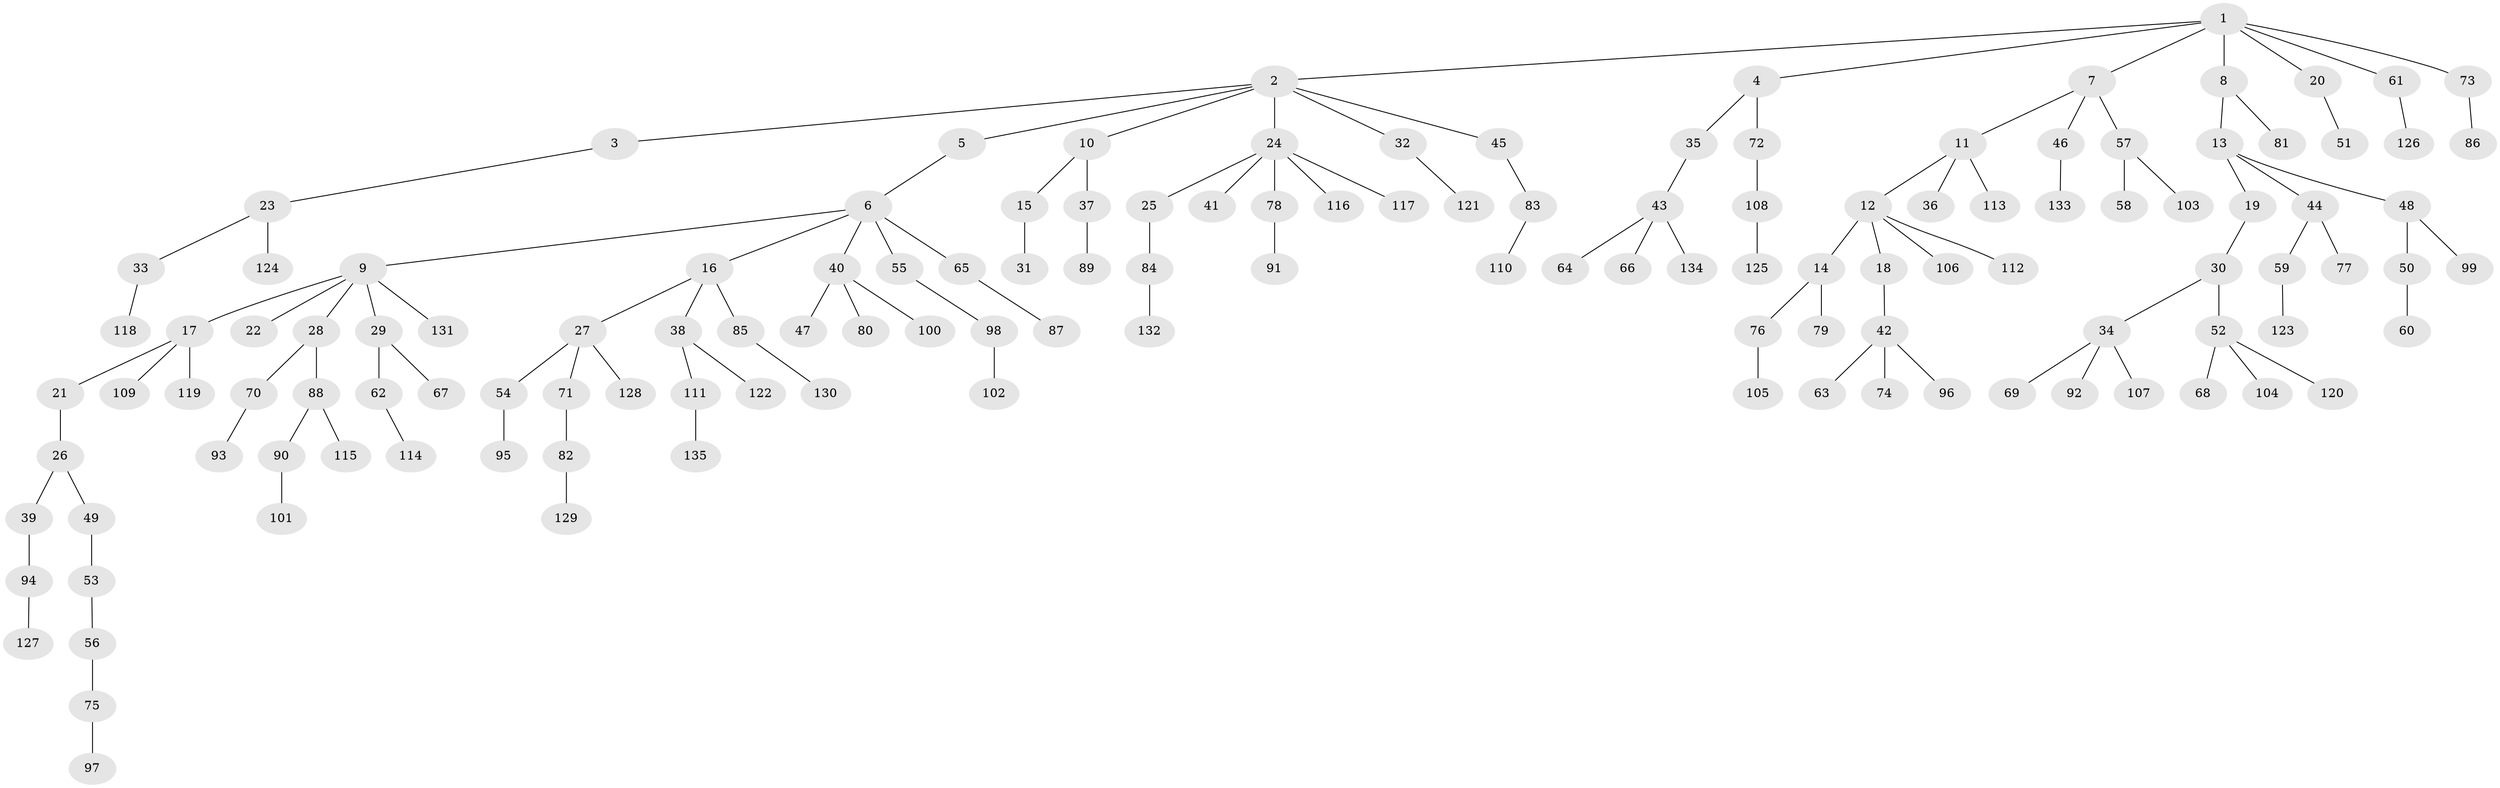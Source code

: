 // Generated by graph-tools (version 1.1) at 2025/52/03/09/25 04:52:28]
// undirected, 135 vertices, 134 edges
graph export_dot {
graph [start="1"]
  node [color=gray90,style=filled];
  1;
  2;
  3;
  4;
  5;
  6;
  7;
  8;
  9;
  10;
  11;
  12;
  13;
  14;
  15;
  16;
  17;
  18;
  19;
  20;
  21;
  22;
  23;
  24;
  25;
  26;
  27;
  28;
  29;
  30;
  31;
  32;
  33;
  34;
  35;
  36;
  37;
  38;
  39;
  40;
  41;
  42;
  43;
  44;
  45;
  46;
  47;
  48;
  49;
  50;
  51;
  52;
  53;
  54;
  55;
  56;
  57;
  58;
  59;
  60;
  61;
  62;
  63;
  64;
  65;
  66;
  67;
  68;
  69;
  70;
  71;
  72;
  73;
  74;
  75;
  76;
  77;
  78;
  79;
  80;
  81;
  82;
  83;
  84;
  85;
  86;
  87;
  88;
  89;
  90;
  91;
  92;
  93;
  94;
  95;
  96;
  97;
  98;
  99;
  100;
  101;
  102;
  103;
  104;
  105;
  106;
  107;
  108;
  109;
  110;
  111;
  112;
  113;
  114;
  115;
  116;
  117;
  118;
  119;
  120;
  121;
  122;
  123;
  124;
  125;
  126;
  127;
  128;
  129;
  130;
  131;
  132;
  133;
  134;
  135;
  1 -- 2;
  1 -- 4;
  1 -- 7;
  1 -- 8;
  1 -- 20;
  1 -- 61;
  1 -- 73;
  2 -- 3;
  2 -- 5;
  2 -- 10;
  2 -- 24;
  2 -- 32;
  2 -- 45;
  3 -- 23;
  4 -- 35;
  4 -- 72;
  5 -- 6;
  6 -- 9;
  6 -- 16;
  6 -- 40;
  6 -- 55;
  6 -- 65;
  7 -- 11;
  7 -- 46;
  7 -- 57;
  8 -- 13;
  8 -- 81;
  9 -- 17;
  9 -- 22;
  9 -- 28;
  9 -- 29;
  9 -- 131;
  10 -- 15;
  10 -- 37;
  11 -- 12;
  11 -- 36;
  11 -- 113;
  12 -- 14;
  12 -- 18;
  12 -- 106;
  12 -- 112;
  13 -- 19;
  13 -- 44;
  13 -- 48;
  14 -- 76;
  14 -- 79;
  15 -- 31;
  16 -- 27;
  16 -- 38;
  16 -- 85;
  17 -- 21;
  17 -- 109;
  17 -- 119;
  18 -- 42;
  19 -- 30;
  20 -- 51;
  21 -- 26;
  23 -- 33;
  23 -- 124;
  24 -- 25;
  24 -- 41;
  24 -- 78;
  24 -- 116;
  24 -- 117;
  25 -- 84;
  26 -- 39;
  26 -- 49;
  27 -- 54;
  27 -- 71;
  27 -- 128;
  28 -- 70;
  28 -- 88;
  29 -- 62;
  29 -- 67;
  30 -- 34;
  30 -- 52;
  32 -- 121;
  33 -- 118;
  34 -- 69;
  34 -- 92;
  34 -- 107;
  35 -- 43;
  37 -- 89;
  38 -- 111;
  38 -- 122;
  39 -- 94;
  40 -- 47;
  40 -- 80;
  40 -- 100;
  42 -- 63;
  42 -- 74;
  42 -- 96;
  43 -- 64;
  43 -- 66;
  43 -- 134;
  44 -- 59;
  44 -- 77;
  45 -- 83;
  46 -- 133;
  48 -- 50;
  48 -- 99;
  49 -- 53;
  50 -- 60;
  52 -- 68;
  52 -- 104;
  52 -- 120;
  53 -- 56;
  54 -- 95;
  55 -- 98;
  56 -- 75;
  57 -- 58;
  57 -- 103;
  59 -- 123;
  61 -- 126;
  62 -- 114;
  65 -- 87;
  70 -- 93;
  71 -- 82;
  72 -- 108;
  73 -- 86;
  75 -- 97;
  76 -- 105;
  78 -- 91;
  82 -- 129;
  83 -- 110;
  84 -- 132;
  85 -- 130;
  88 -- 90;
  88 -- 115;
  90 -- 101;
  94 -- 127;
  98 -- 102;
  108 -- 125;
  111 -- 135;
}
